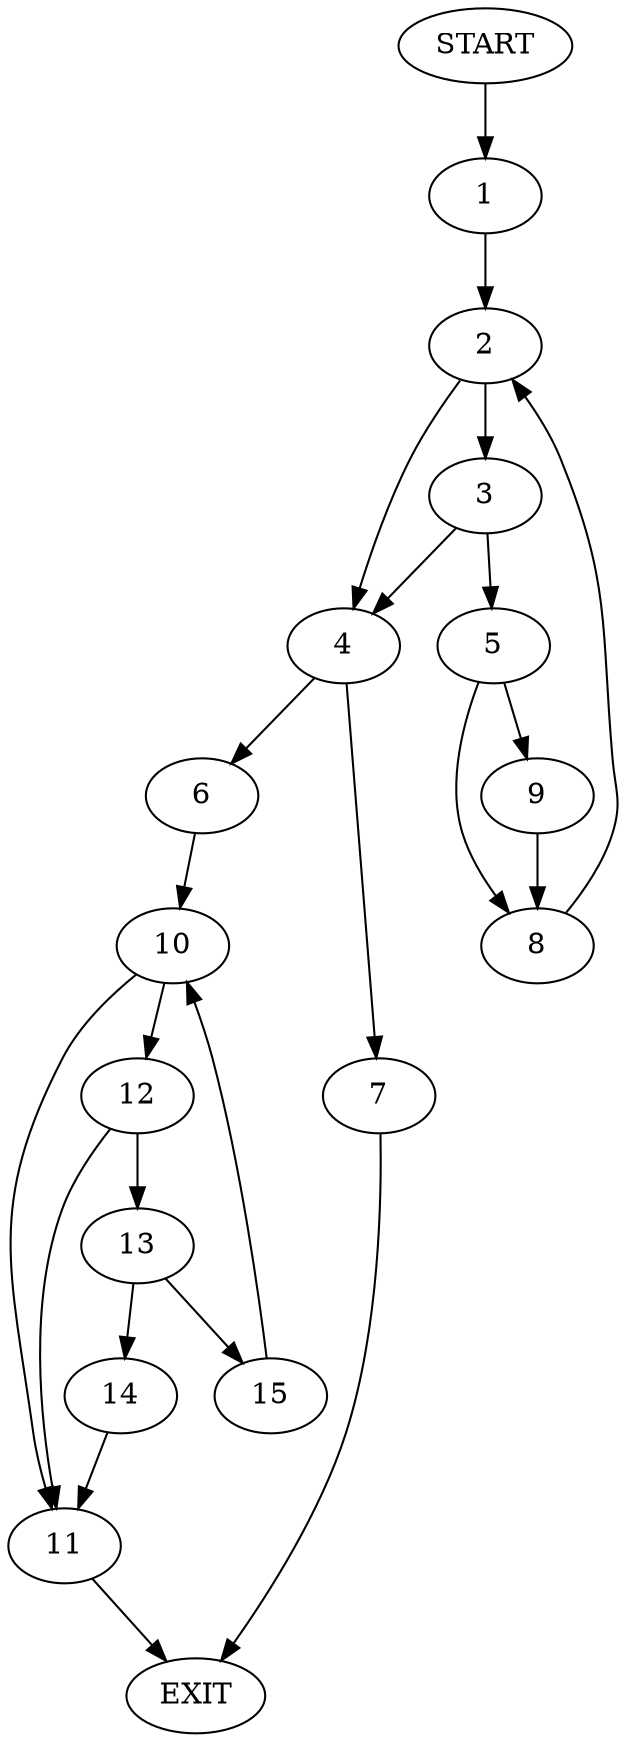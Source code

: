 digraph {
0 [label="START"]
16 [label="EXIT"]
0 -> 1
1 -> 2
2 -> 3
2 -> 4
3 -> 5
3 -> 4
4 -> 6
4 -> 7
5 -> 8
5 -> 9
9 -> 8
8 -> 2
6 -> 10
7 -> 16
10 -> 11
10 -> 12
12 -> 11
12 -> 13
11 -> 16
13 -> 14
13 -> 15
15 -> 10
14 -> 11
}
